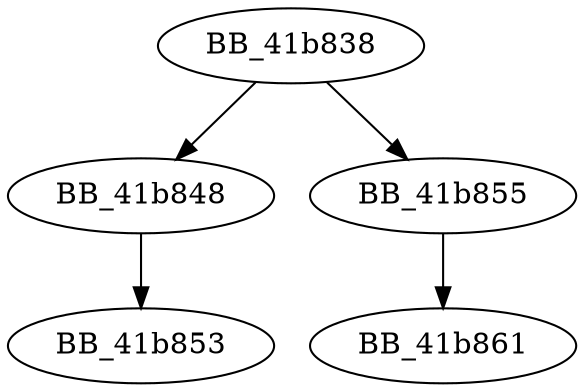DiGraph ___crtInitializeCriticalSectionEx{
BB_41b838->BB_41b848
BB_41b838->BB_41b855
BB_41b848->BB_41b853
BB_41b855->BB_41b861
}
